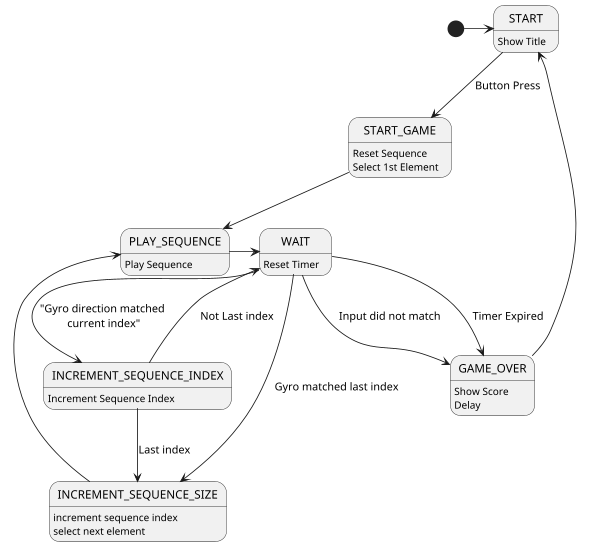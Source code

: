 ```plantuml
@startuml
scale 600 width

[*] -> START
START: Show Title
START --> START_GAME : Button Press
START_GAME: Reset Sequence
START_GAME: Select 1st Element
START_GAME --> PLAY_SEQUENCE
PLAY_SEQUENCE: Play Sequence
PLAY_SEQUENCE-> WAIT
WAIT: Reset Timer
WAIT --> GAME_OVER : Timer Expired
WAIT --> GAME_OVER : Input did not match
GAME_OVER: Show Score
GAME_OVER: Delay
GAME_OVER-> START
WAIT-->INCREMENT_SEQUENCE_INDEX: "Gyro direction matched\n current index"
WAIT-->INCREMENT_SEQUENCE_SIZE: Gyro matched last index
INCREMENT_SEQUENCE_INDEX: Increment Sequence Index
INCREMENT_SEQUENCE_INDEX-> WAIT: Not Last index
INCREMENT_SEQUENCE_INDEX--> INCREMENT_SEQUENCE_SIZE: Last index
INCREMENT_SEQUENCE_SIZE: increment sequence index
INCREMENT_SEQUENCE_SIZE: select next element
INCREMENT_SEQUENCE_SIZE-> PLAY_SEQUENCE

@end_uml
